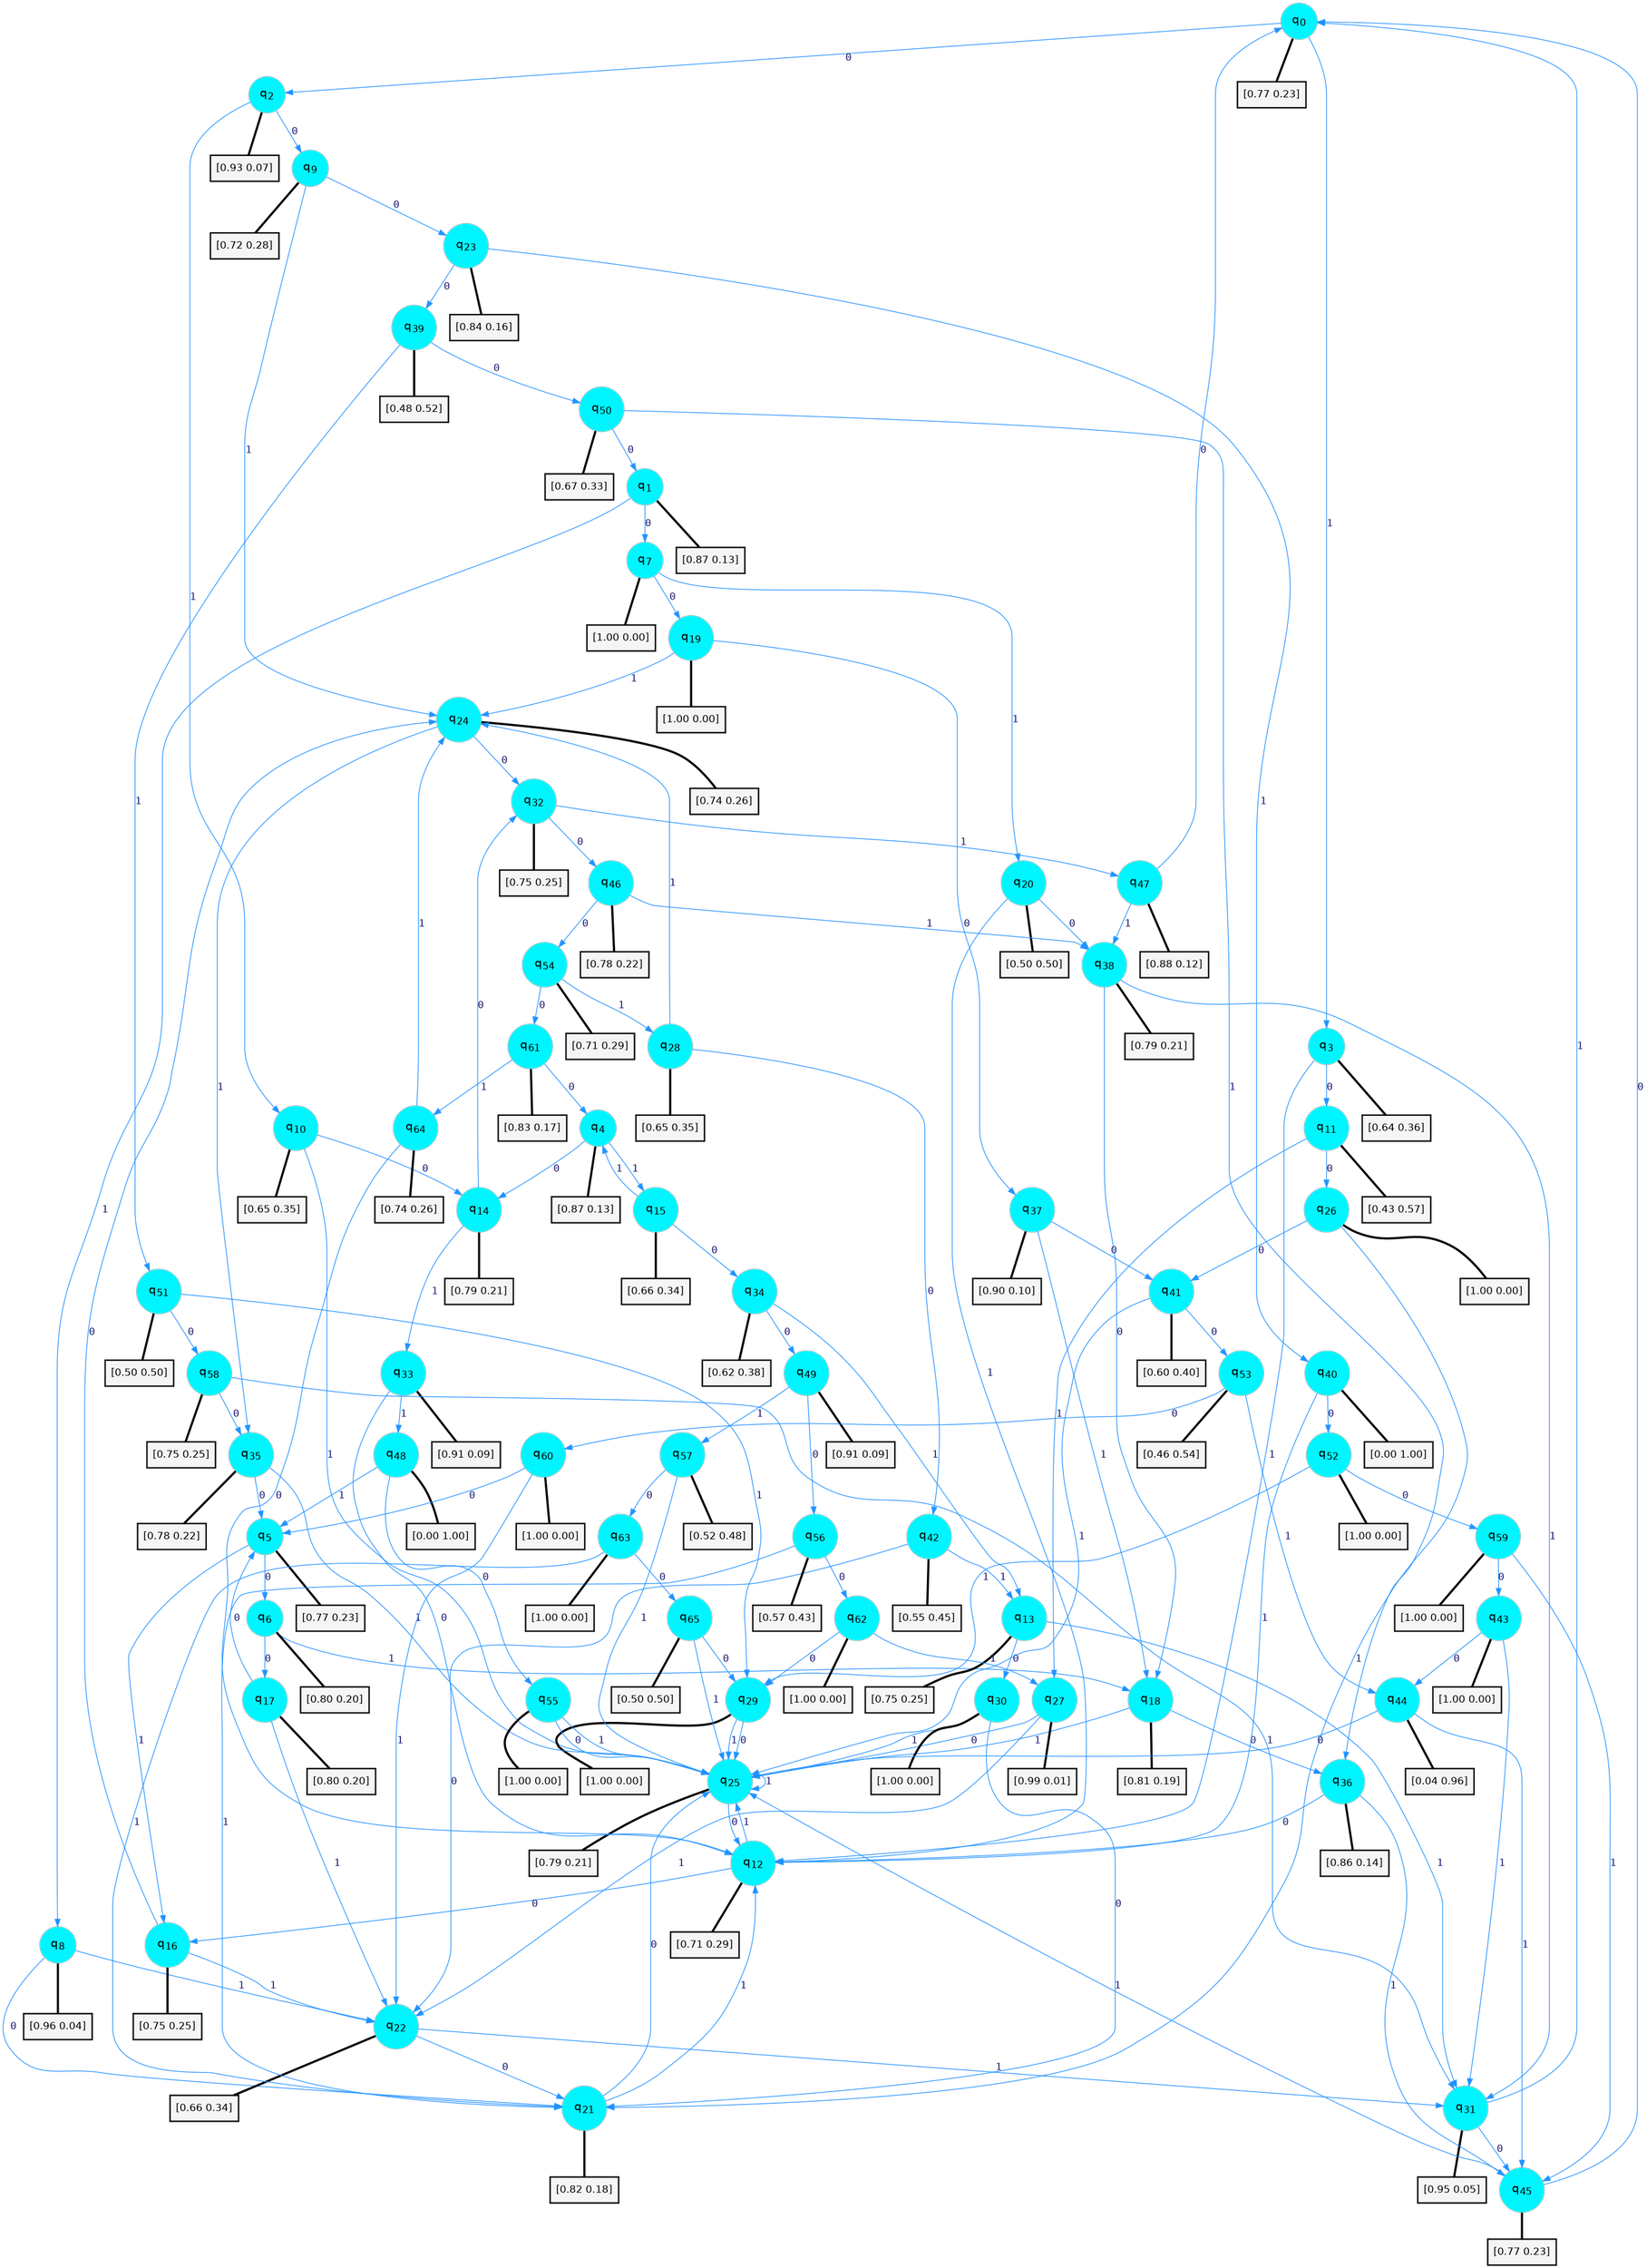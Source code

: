 digraph G {
graph [
bgcolor=transparent, dpi=300, rankdir=TD, size="40,25"];
node [
color=gray, fillcolor=turquoise1, fontcolor=black, fontname=Helvetica, fontsize=16, fontweight=bold, shape=circle, style=filled];
edge [
arrowsize=1, color=dodgerblue1, fontcolor=midnightblue, fontname=courier, fontweight=bold, penwidth=1, style=solid, weight=20];
0[label=<q<SUB>0</SUB>>];
1[label=<q<SUB>1</SUB>>];
2[label=<q<SUB>2</SUB>>];
3[label=<q<SUB>3</SUB>>];
4[label=<q<SUB>4</SUB>>];
5[label=<q<SUB>5</SUB>>];
6[label=<q<SUB>6</SUB>>];
7[label=<q<SUB>7</SUB>>];
8[label=<q<SUB>8</SUB>>];
9[label=<q<SUB>9</SUB>>];
10[label=<q<SUB>10</SUB>>];
11[label=<q<SUB>11</SUB>>];
12[label=<q<SUB>12</SUB>>];
13[label=<q<SUB>13</SUB>>];
14[label=<q<SUB>14</SUB>>];
15[label=<q<SUB>15</SUB>>];
16[label=<q<SUB>16</SUB>>];
17[label=<q<SUB>17</SUB>>];
18[label=<q<SUB>18</SUB>>];
19[label=<q<SUB>19</SUB>>];
20[label=<q<SUB>20</SUB>>];
21[label=<q<SUB>21</SUB>>];
22[label=<q<SUB>22</SUB>>];
23[label=<q<SUB>23</SUB>>];
24[label=<q<SUB>24</SUB>>];
25[label=<q<SUB>25</SUB>>];
26[label=<q<SUB>26</SUB>>];
27[label=<q<SUB>27</SUB>>];
28[label=<q<SUB>28</SUB>>];
29[label=<q<SUB>29</SUB>>];
30[label=<q<SUB>30</SUB>>];
31[label=<q<SUB>31</SUB>>];
32[label=<q<SUB>32</SUB>>];
33[label=<q<SUB>33</SUB>>];
34[label=<q<SUB>34</SUB>>];
35[label=<q<SUB>35</SUB>>];
36[label=<q<SUB>36</SUB>>];
37[label=<q<SUB>37</SUB>>];
38[label=<q<SUB>38</SUB>>];
39[label=<q<SUB>39</SUB>>];
40[label=<q<SUB>40</SUB>>];
41[label=<q<SUB>41</SUB>>];
42[label=<q<SUB>42</SUB>>];
43[label=<q<SUB>43</SUB>>];
44[label=<q<SUB>44</SUB>>];
45[label=<q<SUB>45</SUB>>];
46[label=<q<SUB>46</SUB>>];
47[label=<q<SUB>47</SUB>>];
48[label=<q<SUB>48</SUB>>];
49[label=<q<SUB>49</SUB>>];
50[label=<q<SUB>50</SUB>>];
51[label=<q<SUB>51</SUB>>];
52[label=<q<SUB>52</SUB>>];
53[label=<q<SUB>53</SUB>>];
54[label=<q<SUB>54</SUB>>];
55[label=<q<SUB>55</SUB>>];
56[label=<q<SUB>56</SUB>>];
57[label=<q<SUB>57</SUB>>];
58[label=<q<SUB>58</SUB>>];
59[label=<q<SUB>59</SUB>>];
60[label=<q<SUB>60</SUB>>];
61[label=<q<SUB>61</SUB>>];
62[label=<q<SUB>62</SUB>>];
63[label=<q<SUB>63</SUB>>];
64[label=<q<SUB>64</SUB>>];
65[label=<q<SUB>65</SUB>>];
66[label="[0.77 0.23]", shape=box,fontcolor=black, fontname=Helvetica, fontsize=14, penwidth=2, fillcolor=whitesmoke,color=black];
67[label="[0.87 0.13]", shape=box,fontcolor=black, fontname=Helvetica, fontsize=14, penwidth=2, fillcolor=whitesmoke,color=black];
68[label="[0.93 0.07]", shape=box,fontcolor=black, fontname=Helvetica, fontsize=14, penwidth=2, fillcolor=whitesmoke,color=black];
69[label="[0.64 0.36]", shape=box,fontcolor=black, fontname=Helvetica, fontsize=14, penwidth=2, fillcolor=whitesmoke,color=black];
70[label="[0.87 0.13]", shape=box,fontcolor=black, fontname=Helvetica, fontsize=14, penwidth=2, fillcolor=whitesmoke,color=black];
71[label="[0.77 0.23]", shape=box,fontcolor=black, fontname=Helvetica, fontsize=14, penwidth=2, fillcolor=whitesmoke,color=black];
72[label="[0.80 0.20]", shape=box,fontcolor=black, fontname=Helvetica, fontsize=14, penwidth=2, fillcolor=whitesmoke,color=black];
73[label="[1.00 0.00]", shape=box,fontcolor=black, fontname=Helvetica, fontsize=14, penwidth=2, fillcolor=whitesmoke,color=black];
74[label="[0.96 0.04]", shape=box,fontcolor=black, fontname=Helvetica, fontsize=14, penwidth=2, fillcolor=whitesmoke,color=black];
75[label="[0.72 0.28]", shape=box,fontcolor=black, fontname=Helvetica, fontsize=14, penwidth=2, fillcolor=whitesmoke,color=black];
76[label="[0.65 0.35]", shape=box,fontcolor=black, fontname=Helvetica, fontsize=14, penwidth=2, fillcolor=whitesmoke,color=black];
77[label="[0.43 0.57]", shape=box,fontcolor=black, fontname=Helvetica, fontsize=14, penwidth=2, fillcolor=whitesmoke,color=black];
78[label="[0.71 0.29]", shape=box,fontcolor=black, fontname=Helvetica, fontsize=14, penwidth=2, fillcolor=whitesmoke,color=black];
79[label="[0.75 0.25]", shape=box,fontcolor=black, fontname=Helvetica, fontsize=14, penwidth=2, fillcolor=whitesmoke,color=black];
80[label="[0.79 0.21]", shape=box,fontcolor=black, fontname=Helvetica, fontsize=14, penwidth=2, fillcolor=whitesmoke,color=black];
81[label="[0.66 0.34]", shape=box,fontcolor=black, fontname=Helvetica, fontsize=14, penwidth=2, fillcolor=whitesmoke,color=black];
82[label="[0.75 0.25]", shape=box,fontcolor=black, fontname=Helvetica, fontsize=14, penwidth=2, fillcolor=whitesmoke,color=black];
83[label="[0.80 0.20]", shape=box,fontcolor=black, fontname=Helvetica, fontsize=14, penwidth=2, fillcolor=whitesmoke,color=black];
84[label="[0.81 0.19]", shape=box,fontcolor=black, fontname=Helvetica, fontsize=14, penwidth=2, fillcolor=whitesmoke,color=black];
85[label="[1.00 0.00]", shape=box,fontcolor=black, fontname=Helvetica, fontsize=14, penwidth=2, fillcolor=whitesmoke,color=black];
86[label="[0.50 0.50]", shape=box,fontcolor=black, fontname=Helvetica, fontsize=14, penwidth=2, fillcolor=whitesmoke,color=black];
87[label="[0.82 0.18]", shape=box,fontcolor=black, fontname=Helvetica, fontsize=14, penwidth=2, fillcolor=whitesmoke,color=black];
88[label="[0.66 0.34]", shape=box,fontcolor=black, fontname=Helvetica, fontsize=14, penwidth=2, fillcolor=whitesmoke,color=black];
89[label="[0.84 0.16]", shape=box,fontcolor=black, fontname=Helvetica, fontsize=14, penwidth=2, fillcolor=whitesmoke,color=black];
90[label="[0.74 0.26]", shape=box,fontcolor=black, fontname=Helvetica, fontsize=14, penwidth=2, fillcolor=whitesmoke,color=black];
91[label="[0.79 0.21]", shape=box,fontcolor=black, fontname=Helvetica, fontsize=14, penwidth=2, fillcolor=whitesmoke,color=black];
92[label="[1.00 0.00]", shape=box,fontcolor=black, fontname=Helvetica, fontsize=14, penwidth=2, fillcolor=whitesmoke,color=black];
93[label="[0.99 0.01]", shape=box,fontcolor=black, fontname=Helvetica, fontsize=14, penwidth=2, fillcolor=whitesmoke,color=black];
94[label="[0.65 0.35]", shape=box,fontcolor=black, fontname=Helvetica, fontsize=14, penwidth=2, fillcolor=whitesmoke,color=black];
95[label="[1.00 0.00]", shape=box,fontcolor=black, fontname=Helvetica, fontsize=14, penwidth=2, fillcolor=whitesmoke,color=black];
96[label="[1.00 0.00]", shape=box,fontcolor=black, fontname=Helvetica, fontsize=14, penwidth=2, fillcolor=whitesmoke,color=black];
97[label="[0.95 0.05]", shape=box,fontcolor=black, fontname=Helvetica, fontsize=14, penwidth=2, fillcolor=whitesmoke,color=black];
98[label="[0.75 0.25]", shape=box,fontcolor=black, fontname=Helvetica, fontsize=14, penwidth=2, fillcolor=whitesmoke,color=black];
99[label="[0.91 0.09]", shape=box,fontcolor=black, fontname=Helvetica, fontsize=14, penwidth=2, fillcolor=whitesmoke,color=black];
100[label="[0.62 0.38]", shape=box,fontcolor=black, fontname=Helvetica, fontsize=14, penwidth=2, fillcolor=whitesmoke,color=black];
101[label="[0.78 0.22]", shape=box,fontcolor=black, fontname=Helvetica, fontsize=14, penwidth=2, fillcolor=whitesmoke,color=black];
102[label="[0.86 0.14]", shape=box,fontcolor=black, fontname=Helvetica, fontsize=14, penwidth=2, fillcolor=whitesmoke,color=black];
103[label="[0.90 0.10]", shape=box,fontcolor=black, fontname=Helvetica, fontsize=14, penwidth=2, fillcolor=whitesmoke,color=black];
104[label="[0.79 0.21]", shape=box,fontcolor=black, fontname=Helvetica, fontsize=14, penwidth=2, fillcolor=whitesmoke,color=black];
105[label="[0.48 0.52]", shape=box,fontcolor=black, fontname=Helvetica, fontsize=14, penwidth=2, fillcolor=whitesmoke,color=black];
106[label="[0.00 1.00]", shape=box,fontcolor=black, fontname=Helvetica, fontsize=14, penwidth=2, fillcolor=whitesmoke,color=black];
107[label="[0.60 0.40]", shape=box,fontcolor=black, fontname=Helvetica, fontsize=14, penwidth=2, fillcolor=whitesmoke,color=black];
108[label="[0.55 0.45]", shape=box,fontcolor=black, fontname=Helvetica, fontsize=14, penwidth=2, fillcolor=whitesmoke,color=black];
109[label="[1.00 0.00]", shape=box,fontcolor=black, fontname=Helvetica, fontsize=14, penwidth=2, fillcolor=whitesmoke,color=black];
110[label="[0.04 0.96]", shape=box,fontcolor=black, fontname=Helvetica, fontsize=14, penwidth=2, fillcolor=whitesmoke,color=black];
111[label="[0.77 0.23]", shape=box,fontcolor=black, fontname=Helvetica, fontsize=14, penwidth=2, fillcolor=whitesmoke,color=black];
112[label="[0.78 0.22]", shape=box,fontcolor=black, fontname=Helvetica, fontsize=14, penwidth=2, fillcolor=whitesmoke,color=black];
113[label="[0.88 0.12]", shape=box,fontcolor=black, fontname=Helvetica, fontsize=14, penwidth=2, fillcolor=whitesmoke,color=black];
114[label="[0.00 1.00]", shape=box,fontcolor=black, fontname=Helvetica, fontsize=14, penwidth=2, fillcolor=whitesmoke,color=black];
115[label="[0.91 0.09]", shape=box,fontcolor=black, fontname=Helvetica, fontsize=14, penwidth=2, fillcolor=whitesmoke,color=black];
116[label="[0.67 0.33]", shape=box,fontcolor=black, fontname=Helvetica, fontsize=14, penwidth=2, fillcolor=whitesmoke,color=black];
117[label="[0.50 0.50]", shape=box,fontcolor=black, fontname=Helvetica, fontsize=14, penwidth=2, fillcolor=whitesmoke,color=black];
118[label="[1.00 0.00]", shape=box,fontcolor=black, fontname=Helvetica, fontsize=14, penwidth=2, fillcolor=whitesmoke,color=black];
119[label="[0.46 0.54]", shape=box,fontcolor=black, fontname=Helvetica, fontsize=14, penwidth=2, fillcolor=whitesmoke,color=black];
120[label="[0.71 0.29]", shape=box,fontcolor=black, fontname=Helvetica, fontsize=14, penwidth=2, fillcolor=whitesmoke,color=black];
121[label="[1.00 0.00]", shape=box,fontcolor=black, fontname=Helvetica, fontsize=14, penwidth=2, fillcolor=whitesmoke,color=black];
122[label="[0.57 0.43]", shape=box,fontcolor=black, fontname=Helvetica, fontsize=14, penwidth=2, fillcolor=whitesmoke,color=black];
123[label="[0.52 0.48]", shape=box,fontcolor=black, fontname=Helvetica, fontsize=14, penwidth=2, fillcolor=whitesmoke,color=black];
124[label="[0.75 0.25]", shape=box,fontcolor=black, fontname=Helvetica, fontsize=14, penwidth=2, fillcolor=whitesmoke,color=black];
125[label="[1.00 0.00]", shape=box,fontcolor=black, fontname=Helvetica, fontsize=14, penwidth=2, fillcolor=whitesmoke,color=black];
126[label="[1.00 0.00]", shape=box,fontcolor=black, fontname=Helvetica, fontsize=14, penwidth=2, fillcolor=whitesmoke,color=black];
127[label="[0.83 0.17]", shape=box,fontcolor=black, fontname=Helvetica, fontsize=14, penwidth=2, fillcolor=whitesmoke,color=black];
128[label="[1.00 0.00]", shape=box,fontcolor=black, fontname=Helvetica, fontsize=14, penwidth=2, fillcolor=whitesmoke,color=black];
129[label="[1.00 0.00]", shape=box,fontcolor=black, fontname=Helvetica, fontsize=14, penwidth=2, fillcolor=whitesmoke,color=black];
130[label="[0.74 0.26]", shape=box,fontcolor=black, fontname=Helvetica, fontsize=14, penwidth=2, fillcolor=whitesmoke,color=black];
131[label="[0.50 0.50]", shape=box,fontcolor=black, fontname=Helvetica, fontsize=14, penwidth=2, fillcolor=whitesmoke,color=black];
0->2 [label=0];
0->3 [label=1];
0->66 [arrowhead=none, penwidth=3,color=black];
1->7 [label=0];
1->8 [label=1];
1->67 [arrowhead=none, penwidth=3,color=black];
2->9 [label=0];
2->10 [label=1];
2->68 [arrowhead=none, penwidth=3,color=black];
3->11 [label=0];
3->12 [label=1];
3->69 [arrowhead=none, penwidth=3,color=black];
4->14 [label=0];
4->15 [label=1];
4->70 [arrowhead=none, penwidth=3,color=black];
5->6 [label=0];
5->16 [label=1];
5->71 [arrowhead=none, penwidth=3,color=black];
6->17 [label=0];
6->18 [label=1];
6->72 [arrowhead=none, penwidth=3,color=black];
7->19 [label=0];
7->20 [label=1];
7->73 [arrowhead=none, penwidth=3,color=black];
8->21 [label=0];
8->22 [label=1];
8->74 [arrowhead=none, penwidth=3,color=black];
9->23 [label=0];
9->24 [label=1];
9->75 [arrowhead=none, penwidth=3,color=black];
10->14 [label=0];
10->25 [label=1];
10->76 [arrowhead=none, penwidth=3,color=black];
11->26 [label=0];
11->27 [label=1];
11->77 [arrowhead=none, penwidth=3,color=black];
12->16 [label=0];
12->25 [label=1];
12->78 [arrowhead=none, penwidth=3,color=black];
13->30 [label=0];
13->31 [label=1];
13->79 [arrowhead=none, penwidth=3,color=black];
14->32 [label=0];
14->33 [label=1];
14->80 [arrowhead=none, penwidth=3,color=black];
15->34 [label=0];
15->4 [label=1];
15->81 [arrowhead=none, penwidth=3,color=black];
16->24 [label=0];
16->22 [label=1];
16->82 [arrowhead=none, penwidth=3,color=black];
17->5 [label=0];
17->22 [label=1];
17->83 [arrowhead=none, penwidth=3,color=black];
18->36 [label=0];
18->25 [label=1];
18->84 [arrowhead=none, penwidth=3,color=black];
19->37 [label=0];
19->24 [label=1];
19->85 [arrowhead=none, penwidth=3,color=black];
20->38 [label=0];
20->12 [label=1];
20->86 [arrowhead=none, penwidth=3,color=black];
21->25 [label=0];
21->12 [label=1];
21->87 [arrowhead=none, penwidth=3,color=black];
22->21 [label=0];
22->31 [label=1];
22->88 [arrowhead=none, penwidth=3,color=black];
23->39 [label=0];
23->40 [label=1];
23->89 [arrowhead=none, penwidth=3,color=black];
24->32 [label=0];
24->35 [label=1];
24->90 [arrowhead=none, penwidth=3,color=black];
25->12 [label=0];
25->25 [label=1];
25->91 [arrowhead=none, penwidth=3,color=black];
26->41 [label=0];
26->21 [label=1];
26->92 [arrowhead=none, penwidth=3,color=black];
27->25 [label=0];
27->22 [label=1];
27->93 [arrowhead=none, penwidth=3,color=black];
28->42 [label=0];
28->24 [label=1];
28->94 [arrowhead=none, penwidth=3,color=black];
29->25 [label=0];
29->25 [label=1];
29->95 [arrowhead=none, penwidth=3,color=black];
30->21 [label=0];
30->25 [label=1];
30->96 [arrowhead=none, penwidth=3,color=black];
31->45 [label=0];
31->0 [label=1];
31->97 [arrowhead=none, penwidth=3,color=black];
32->46 [label=0];
32->47 [label=1];
32->98 [arrowhead=none, penwidth=3,color=black];
33->12 [label=0];
33->48 [label=1];
33->99 [arrowhead=none, penwidth=3,color=black];
34->49 [label=0];
34->13 [label=1];
34->100 [arrowhead=none, penwidth=3,color=black];
35->5 [label=0];
35->25 [label=1];
35->101 [arrowhead=none, penwidth=3,color=black];
36->12 [label=0];
36->45 [label=1];
36->102 [arrowhead=none, penwidth=3,color=black];
37->41 [label=0];
37->18 [label=1];
37->103 [arrowhead=none, penwidth=3,color=black];
38->18 [label=0];
38->31 [label=1];
38->104 [arrowhead=none, penwidth=3,color=black];
39->50 [label=0];
39->51 [label=1];
39->105 [arrowhead=none, penwidth=3,color=black];
40->52 [label=0];
40->12 [label=1];
40->106 [arrowhead=none, penwidth=3,color=black];
41->53 [label=0];
41->25 [label=1];
41->107 [arrowhead=none, penwidth=3,color=black];
42->22 [label=0];
42->13 [label=1];
42->108 [arrowhead=none, penwidth=3,color=black];
43->44 [label=0];
43->31 [label=1];
43->109 [arrowhead=none, penwidth=3,color=black];
44->25 [label=0];
44->45 [label=1];
44->110 [arrowhead=none, penwidth=3,color=black];
45->0 [label=0];
45->25 [label=1];
45->111 [arrowhead=none, penwidth=3,color=black];
46->54 [label=0];
46->38 [label=1];
46->112 [arrowhead=none, penwidth=3,color=black];
47->0 [label=0];
47->38 [label=1];
47->113 [arrowhead=none, penwidth=3,color=black];
48->55 [label=0];
48->5 [label=1];
48->114 [arrowhead=none, penwidth=3,color=black];
49->56 [label=0];
49->57 [label=1];
49->115 [arrowhead=none, penwidth=3,color=black];
50->1 [label=0];
50->36 [label=1];
50->116 [arrowhead=none, penwidth=3,color=black];
51->58 [label=0];
51->29 [label=1];
51->117 [arrowhead=none, penwidth=3,color=black];
52->59 [label=0];
52->29 [label=1];
52->118 [arrowhead=none, penwidth=3,color=black];
53->60 [label=0];
53->44 [label=1];
53->119 [arrowhead=none, penwidth=3,color=black];
54->61 [label=0];
54->28 [label=1];
54->120 [arrowhead=none, penwidth=3,color=black];
55->25 [label=0];
55->25 [label=1];
55->121 [arrowhead=none, penwidth=3,color=black];
56->62 [label=0];
56->21 [label=1];
56->122 [arrowhead=none, penwidth=3,color=black];
57->63 [label=0];
57->25 [label=1];
57->123 [arrowhead=none, penwidth=3,color=black];
58->35 [label=0];
58->31 [label=1];
58->124 [arrowhead=none, penwidth=3,color=black];
59->43 [label=0];
59->45 [label=1];
59->125 [arrowhead=none, penwidth=3,color=black];
60->5 [label=0];
60->22 [label=1];
60->126 [arrowhead=none, penwidth=3,color=black];
61->4 [label=0];
61->64 [label=1];
61->127 [arrowhead=none, penwidth=3,color=black];
62->29 [label=0];
62->27 [label=1];
62->128 [arrowhead=none, penwidth=3,color=black];
63->65 [label=0];
63->21 [label=1];
63->129 [arrowhead=none, penwidth=3,color=black];
64->12 [label=0];
64->24 [label=1];
64->130 [arrowhead=none, penwidth=3,color=black];
65->29 [label=0];
65->25 [label=1];
65->131 [arrowhead=none, penwidth=3,color=black];
}
